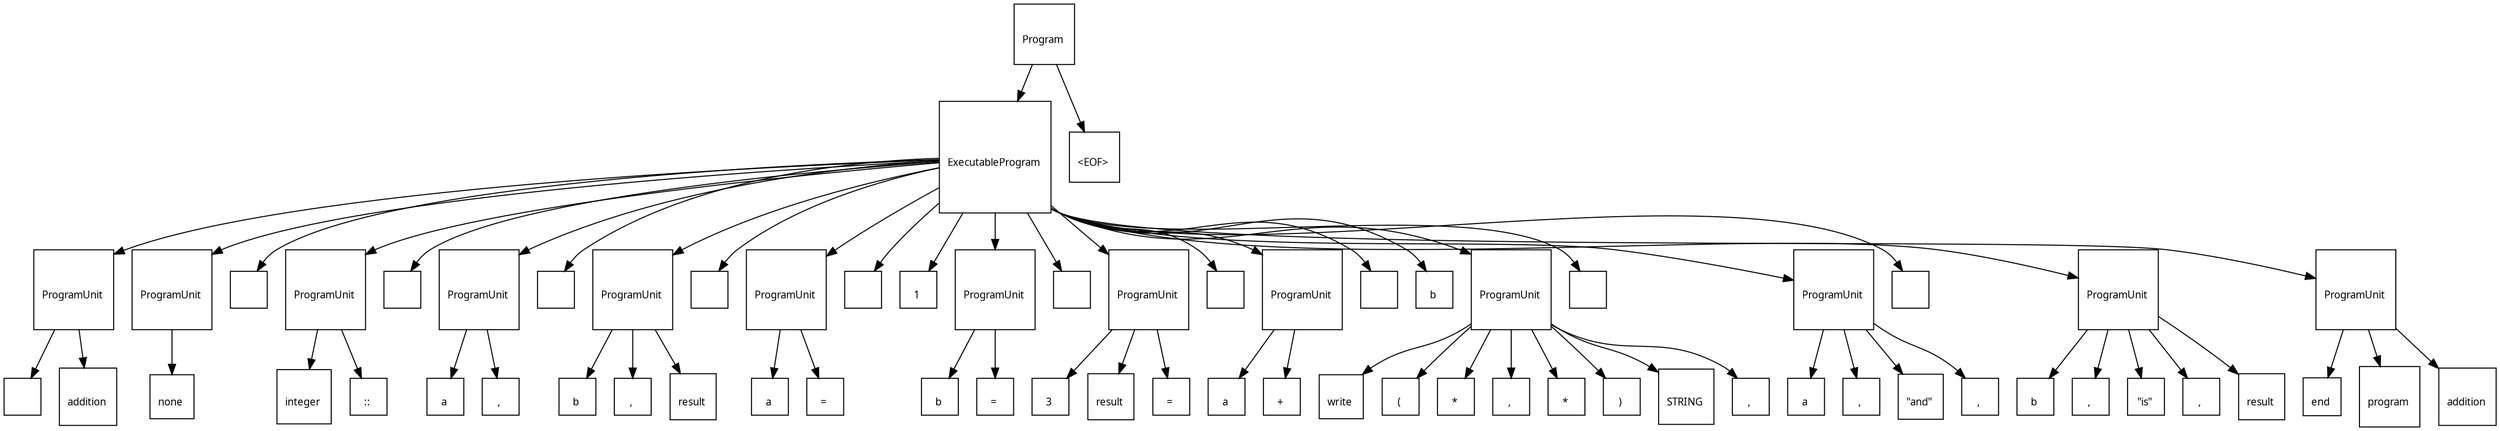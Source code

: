 digraph G {
  charset="UTF-8"
  node [shape=square, fontname="Arial Unicode MS"];
  "34c07b5c-ef9e-4bb4-9867-81dfae5f64a6" [label="\lProgram \n", fontsize=10];
  "34c07b5c-ef9e-4bb4-9867-81dfae5f64a6" -> "0d2723d4-6b27-4967-8d60-493a9dede018";
  "0d2723d4-6b27-4967-8d60-493a9dede018" [label="\lExecutableProgram \n", fontsize=10];
  "0d2723d4-6b27-4967-8d60-493a9dede018" -> "5ed5b7a1-3003-4a7e-aa7b-7b76bc238f26";
  "5ed5b7a1-3003-4a7e-aa7b-7b76bc238f26" [label="\lProgramUnit \n", fontsize=10];
  "5ed5b7a1-3003-4a7e-aa7b-7b76bc238f26" -> "19da3ac8-b76b-4381-955b-ebb7941ed3d5";
  "19da3ac8-b76b-4381-955b-ebb7941ed3d5" [label="\l \n", fontsize=10];
  "5ed5b7a1-3003-4a7e-aa7b-7b76bc238f26" -> "480ed515-fe50-40b9-beff-cd8251033659";
  "480ed515-fe50-40b9-beff-cd8251033659" [label="\laddition \n", fontsize=10];
  "0d2723d4-6b27-4967-8d60-493a9dede018" -> "ec0d752b-022c-4b0f-85b9-f160cff3dad0";
  "ec0d752b-022c-4b0f-85b9-f160cff3dad0" [label="\lProgramUnit \n", fontsize=10];
  "ec0d752b-022c-4b0f-85b9-f160cff3dad0" -> "90ce0801-a879-4814-9081-832558d7fdca";
  "90ce0801-a879-4814-9081-832558d7fdca" [label="\lnone \n", fontsize=10];
  "0d2723d4-6b27-4967-8d60-493a9dede018" -> "f639241d-98bb-46b5-8d02-4cc83ae00ed9";
  "f639241d-98bb-46b5-8d02-4cc83ae00ed9" [label="\l \n", fontsize=10];
  "0d2723d4-6b27-4967-8d60-493a9dede018" -> "67a7e678-3796-43fd-9aa3-e22b5ffeac07";
  "67a7e678-3796-43fd-9aa3-e22b5ffeac07" [label="\lProgramUnit \n", fontsize=10];
  "67a7e678-3796-43fd-9aa3-e22b5ffeac07" -> "c1b9ca15-2ed8-4cee-9c28-88d39e10b8fe";
  "c1b9ca15-2ed8-4cee-9c28-88d39e10b8fe" [label="\linteger \n", fontsize=10];
  "67a7e678-3796-43fd-9aa3-e22b5ffeac07" -> "de8bb9be-533f-4281-b17a-0681d006ccaa";
  "de8bb9be-533f-4281-b17a-0681d006ccaa" [label="\l:: \n", fontsize=10];
  "0d2723d4-6b27-4967-8d60-493a9dede018" -> "01ee7abc-5320-4ab4-9fb9-5dda5eba26bb";
  "01ee7abc-5320-4ab4-9fb9-5dda5eba26bb" [label="\l \n", fontsize=10];
  "0d2723d4-6b27-4967-8d60-493a9dede018" -> "98d7213a-833a-4ba3-a9bb-771b147b45cf";
  "98d7213a-833a-4ba3-a9bb-771b147b45cf" [label="\lProgramUnit \n", fontsize=10];
  "98d7213a-833a-4ba3-a9bb-771b147b45cf" -> "b131b556-422b-4ab2-8cff-b81be50de7cb";
  "b131b556-422b-4ab2-8cff-b81be50de7cb" [label="\la \n", fontsize=10];
  "98d7213a-833a-4ba3-a9bb-771b147b45cf" -> "a1f681a9-b782-40c9-b416-60e8f744b03c";
  "a1f681a9-b782-40c9-b416-60e8f744b03c" [label="\l, \n", fontsize=10];
  "0d2723d4-6b27-4967-8d60-493a9dede018" -> "deb17003-9358-4ec4-9ddd-bf1d2185ada2";
  "deb17003-9358-4ec4-9ddd-bf1d2185ada2" [label="\l \n", fontsize=10];
  "0d2723d4-6b27-4967-8d60-493a9dede018" -> "3946021c-54e4-42cc-ad04-29496c475028";
  "3946021c-54e4-42cc-ad04-29496c475028" [label="\lProgramUnit \n", fontsize=10];
  "3946021c-54e4-42cc-ad04-29496c475028" -> "25aa1bca-d7f6-4255-ba45-6848307ee658";
  "25aa1bca-d7f6-4255-ba45-6848307ee658" [label="\lb \n", fontsize=10];
  "3946021c-54e4-42cc-ad04-29496c475028" -> "54c9fc93-4774-4aa5-bf9e-8414ae6d293d";
  "54c9fc93-4774-4aa5-bf9e-8414ae6d293d" [label="\l, \n", fontsize=10];
  "3946021c-54e4-42cc-ad04-29496c475028" -> "e27b097d-b9db-454f-814d-b0af8d7c763f";
  "e27b097d-b9db-454f-814d-b0af8d7c763f" [label="\lresult \n", fontsize=10];
  "0d2723d4-6b27-4967-8d60-493a9dede018" -> "c6ff89e1-c042-4452-a353-eee62c0883fc";
  "c6ff89e1-c042-4452-a353-eee62c0883fc" [label="\l \n", fontsize=10];
  "0d2723d4-6b27-4967-8d60-493a9dede018" -> "315fe13a-8271-4be4-aa6b-b549b7d4033b";
  "315fe13a-8271-4be4-aa6b-b549b7d4033b" [label="\lProgramUnit \n", fontsize=10];
  "315fe13a-8271-4be4-aa6b-b549b7d4033b" -> "3307fd64-b124-4244-975f-b6b0c3186476";
  "3307fd64-b124-4244-975f-b6b0c3186476" [label="\la \n", fontsize=10];
  "315fe13a-8271-4be4-aa6b-b549b7d4033b" -> "5c8b932c-9193-4d2a-8c41-c99ae97b9756";
  "5c8b932c-9193-4d2a-8c41-c99ae97b9756" [label="\l= \n", fontsize=10];
  "0d2723d4-6b27-4967-8d60-493a9dede018" -> "2ee019f0-ee22-4a6a-ac50-fcd52236171c";
  "2ee019f0-ee22-4a6a-ac50-fcd52236171c" [label="\l \n", fontsize=10];
  "0d2723d4-6b27-4967-8d60-493a9dede018" -> "cccc1fa9-c2cf-4ba0-a4da-3cc7111f9119";
  "cccc1fa9-c2cf-4ba0-a4da-3cc7111f9119" [label="\l1 \n", fontsize=10];
  "0d2723d4-6b27-4967-8d60-493a9dede018" -> "c6e21494-f7ea-4f74-b5c5-290d4281a605";
  "c6e21494-f7ea-4f74-b5c5-290d4281a605" [label="\lProgramUnit \n", fontsize=10];
  "c6e21494-f7ea-4f74-b5c5-290d4281a605" -> "0c8d74e1-c39c-4fa4-bec2-f2f8791576d1";
  "0c8d74e1-c39c-4fa4-bec2-f2f8791576d1" [label="\lb \n", fontsize=10];
  "c6e21494-f7ea-4f74-b5c5-290d4281a605" -> "8d46b966-42fb-4993-9feb-0db9c27ae3c3";
  "8d46b966-42fb-4993-9feb-0db9c27ae3c3" [label="\l= \n", fontsize=10];
  "0d2723d4-6b27-4967-8d60-493a9dede018" -> "20ffaf23-412f-490c-ba5c-e9573132b746";
  "20ffaf23-412f-490c-ba5c-e9573132b746" [label="\l \n", fontsize=10];
  "0d2723d4-6b27-4967-8d60-493a9dede018" -> "e3d50795-082b-4977-80f5-69a447ef4335";
  "e3d50795-082b-4977-80f5-69a447ef4335" [label="\lProgramUnit \n", fontsize=10];
  "e3d50795-082b-4977-80f5-69a447ef4335" -> "925ef477-db20-4ddb-93a7-c17623bf9b52";
  "925ef477-db20-4ddb-93a7-c17623bf9b52" [label="\l3 \n", fontsize=10];
  "e3d50795-082b-4977-80f5-69a447ef4335" -> "b4212e60-ddea-4b5a-b745-0154464ce473";
  "b4212e60-ddea-4b5a-b745-0154464ce473" [label="\lresult \n", fontsize=10];
  "e3d50795-082b-4977-80f5-69a447ef4335" -> "272bc277-665f-4299-8751-bf499e747f26";
  "272bc277-665f-4299-8751-bf499e747f26" [label="\l= \n", fontsize=10];
  "0d2723d4-6b27-4967-8d60-493a9dede018" -> "cfb4a6a9-f290-4ebd-83df-58f48c49f323";
  "cfb4a6a9-f290-4ebd-83df-58f48c49f323" [label="\l \n", fontsize=10];
  "0d2723d4-6b27-4967-8d60-493a9dede018" -> "2c5b1dfb-261f-4756-81fd-7b0da886d9e4";
  "2c5b1dfb-261f-4756-81fd-7b0da886d9e4" [label="\lProgramUnit \n", fontsize=10];
  "2c5b1dfb-261f-4756-81fd-7b0da886d9e4" -> "ab8b0e48-fe15-46c4-b76e-d9b9a74dc81e";
  "ab8b0e48-fe15-46c4-b76e-d9b9a74dc81e" [label="\la \n", fontsize=10];
  "2c5b1dfb-261f-4756-81fd-7b0da886d9e4" -> "b46a21e0-c943-42b7-a95d-46366303952c";
  "b46a21e0-c943-42b7-a95d-46366303952c" [label="\l+ \n", fontsize=10];
  "0d2723d4-6b27-4967-8d60-493a9dede018" -> "eff41623-e2b8-430a-943f-86c2e24f2ef4";
  "eff41623-e2b8-430a-943f-86c2e24f2ef4" [label="\l \n", fontsize=10];
  "0d2723d4-6b27-4967-8d60-493a9dede018" -> "8ad7573d-1d02-4a6f-b0bd-63928e9d46e9";
  "8ad7573d-1d02-4a6f-b0bd-63928e9d46e9" [label="\lb \n", fontsize=10];
  "0d2723d4-6b27-4967-8d60-493a9dede018" -> "4823b46d-2e22-4e36-9d3a-426f62e6bb3b";
  "4823b46d-2e22-4e36-9d3a-426f62e6bb3b" [label="\lProgramUnit \n", fontsize=10];
  "4823b46d-2e22-4e36-9d3a-426f62e6bb3b" -> "f25171e0-b5f3-4b66-a22c-bd3c636c1116";
  "f25171e0-b5f3-4b66-a22c-bd3c636c1116" [label="\lwrite \n", fontsize=10];
  "4823b46d-2e22-4e36-9d3a-426f62e6bb3b" -> "3c6b9206-2e5c-4ce7-a109-09f62eabe122";
  "3c6b9206-2e5c-4ce7-a109-09f62eabe122" [label="\l( \n", fontsize=10];
  "4823b46d-2e22-4e36-9d3a-426f62e6bb3b" -> "12bcdfa2-180f-4d82-96f4-f8e9c540e112";
  "12bcdfa2-180f-4d82-96f4-f8e9c540e112" [label="\l* \n", fontsize=10];
  "4823b46d-2e22-4e36-9d3a-426f62e6bb3b" -> "ae74e867-f23c-44a8-868c-d0ce8b416f47";
  "ae74e867-f23c-44a8-868c-d0ce8b416f47" [label="\l, \n", fontsize=10];
  "4823b46d-2e22-4e36-9d3a-426f62e6bb3b" -> "5111ce97-a48a-4b1c-8a41-1e313fa13a5f";
  "5111ce97-a48a-4b1c-8a41-1e313fa13a5f" [label="\l* \n", fontsize=10];
  "4823b46d-2e22-4e36-9d3a-426f62e6bb3b" -> "15f56ef8-8057-49b4-908d-6fba83f20d08";
  "15f56ef8-8057-49b4-908d-6fba83f20d08" [label="\l) \n", fontsize=10];
  "4823b46d-2e22-4e36-9d3a-426f62e6bb3b" -> "bd97b951-3f08-4cfe-a223-04991bdb6a53";
  "bd97b951-3f08-4cfe-a223-04991bdb6a53" [label="\lSTRING \n", fontsize=10];
  "4823b46d-2e22-4e36-9d3a-426f62e6bb3b" -> "f26bf8f0-c290-4a94-a3f2-16ae5422b7bb";
  "f26bf8f0-c290-4a94-a3f2-16ae5422b7bb" [label="\l, \n", fontsize=10];
  "0d2723d4-6b27-4967-8d60-493a9dede018" -> "f61340f6-621c-4895-a84e-6fe52eaadea8";
  "f61340f6-621c-4895-a84e-6fe52eaadea8" [label="\l \n", fontsize=10];
  "0d2723d4-6b27-4967-8d60-493a9dede018" -> "d7796450-56d6-4c3b-8f9f-577dccac322d";
  "d7796450-56d6-4c3b-8f9f-577dccac322d" [label="\lProgramUnit \n", fontsize=10];
  "d7796450-56d6-4c3b-8f9f-577dccac322d" -> "138c11a7-206c-4e3e-93e7-da8389af3107";
  "138c11a7-206c-4e3e-93e7-da8389af3107" [label="\la \n", fontsize=10];
  "d7796450-56d6-4c3b-8f9f-577dccac322d" -> "cfebea25-208d-48b6-83fe-f23142123eb4";
  "cfebea25-208d-48b6-83fe-f23142123eb4" [label="\l, \n", fontsize=10];
  "d7796450-56d6-4c3b-8f9f-577dccac322d" -> "77dfde59-eefd-4413-a103-b5bf063ce931";
  "77dfde59-eefd-4413-a103-b5bf063ce931" [label="\l\"and\" \n", fontsize=10];
  "d7796450-56d6-4c3b-8f9f-577dccac322d" -> "22a6cbfe-d09c-46e7-888d-d32c883c382a";
  "22a6cbfe-d09c-46e7-888d-d32c883c382a" [label="\l, \n", fontsize=10];
  "0d2723d4-6b27-4967-8d60-493a9dede018" -> "9489d505-ba05-474b-a0a5-42243823600e";
  "9489d505-ba05-474b-a0a5-42243823600e" [label="\l \n", fontsize=10];
  "0d2723d4-6b27-4967-8d60-493a9dede018" -> "b707f552-881a-4be1-84d8-0249a258c4dd";
  "b707f552-881a-4be1-84d8-0249a258c4dd" [label="\lProgramUnit \n", fontsize=10];
  "b707f552-881a-4be1-84d8-0249a258c4dd" -> "ff40075d-2a6b-413b-9f32-9fe251c22e39";
  "ff40075d-2a6b-413b-9f32-9fe251c22e39" [label="\lb \n", fontsize=10];
  "b707f552-881a-4be1-84d8-0249a258c4dd" -> "e6416aa6-7049-4b0d-9ee4-a6d8a6c10850";
  "e6416aa6-7049-4b0d-9ee4-a6d8a6c10850" [label="\l, \n", fontsize=10];
  "b707f552-881a-4be1-84d8-0249a258c4dd" -> "60e4636f-dfde-46fe-810b-575b727e32e1";
  "60e4636f-dfde-46fe-810b-575b727e32e1" [label="\l\"is\" \n", fontsize=10];
  "b707f552-881a-4be1-84d8-0249a258c4dd" -> "fe4d2f02-c5d2-48f2-8ffb-4ec13939d8e3";
  "fe4d2f02-c5d2-48f2-8ffb-4ec13939d8e3" [label="\l, \n", fontsize=10];
  "b707f552-881a-4be1-84d8-0249a258c4dd" -> "e5cee695-3f6a-4b98-86b9-baf272d4262a";
  "e5cee695-3f6a-4b98-86b9-baf272d4262a" [label="\lresult \n", fontsize=10];
  "0d2723d4-6b27-4967-8d60-493a9dede018" -> "09e20c84-922d-448a-9346-6e313f8037ac";
  "09e20c84-922d-448a-9346-6e313f8037ac" [label="\lProgramUnit \n", fontsize=10];
  "09e20c84-922d-448a-9346-6e313f8037ac" -> "a6b44293-f021-48ec-b76b-8e2c5bf0ded0";
  "a6b44293-f021-48ec-b76b-8e2c5bf0ded0" [label="\lend \n", fontsize=10];
  "09e20c84-922d-448a-9346-6e313f8037ac" -> "8936862f-04c1-452b-aa78-6082f0a40a6a";
  "8936862f-04c1-452b-aa78-6082f0a40a6a" [label="\lprogram \n", fontsize=10];
  "09e20c84-922d-448a-9346-6e313f8037ac" -> "ecb00773-2bf0-454d-9a0a-cd8c57ddd1e1";
  "ecb00773-2bf0-454d-9a0a-cd8c57ddd1e1" [label="\laddition \n", fontsize=10];
  "34c07b5c-ef9e-4bb4-9867-81dfae5f64a6" -> "f37d2264-ac8b-4231-b97c-78ef92e1e4a5";
  "f37d2264-ac8b-4231-b97c-78ef92e1e4a5" [label="\l&lt;EOF&gt; \n", fontsize=10];
}
